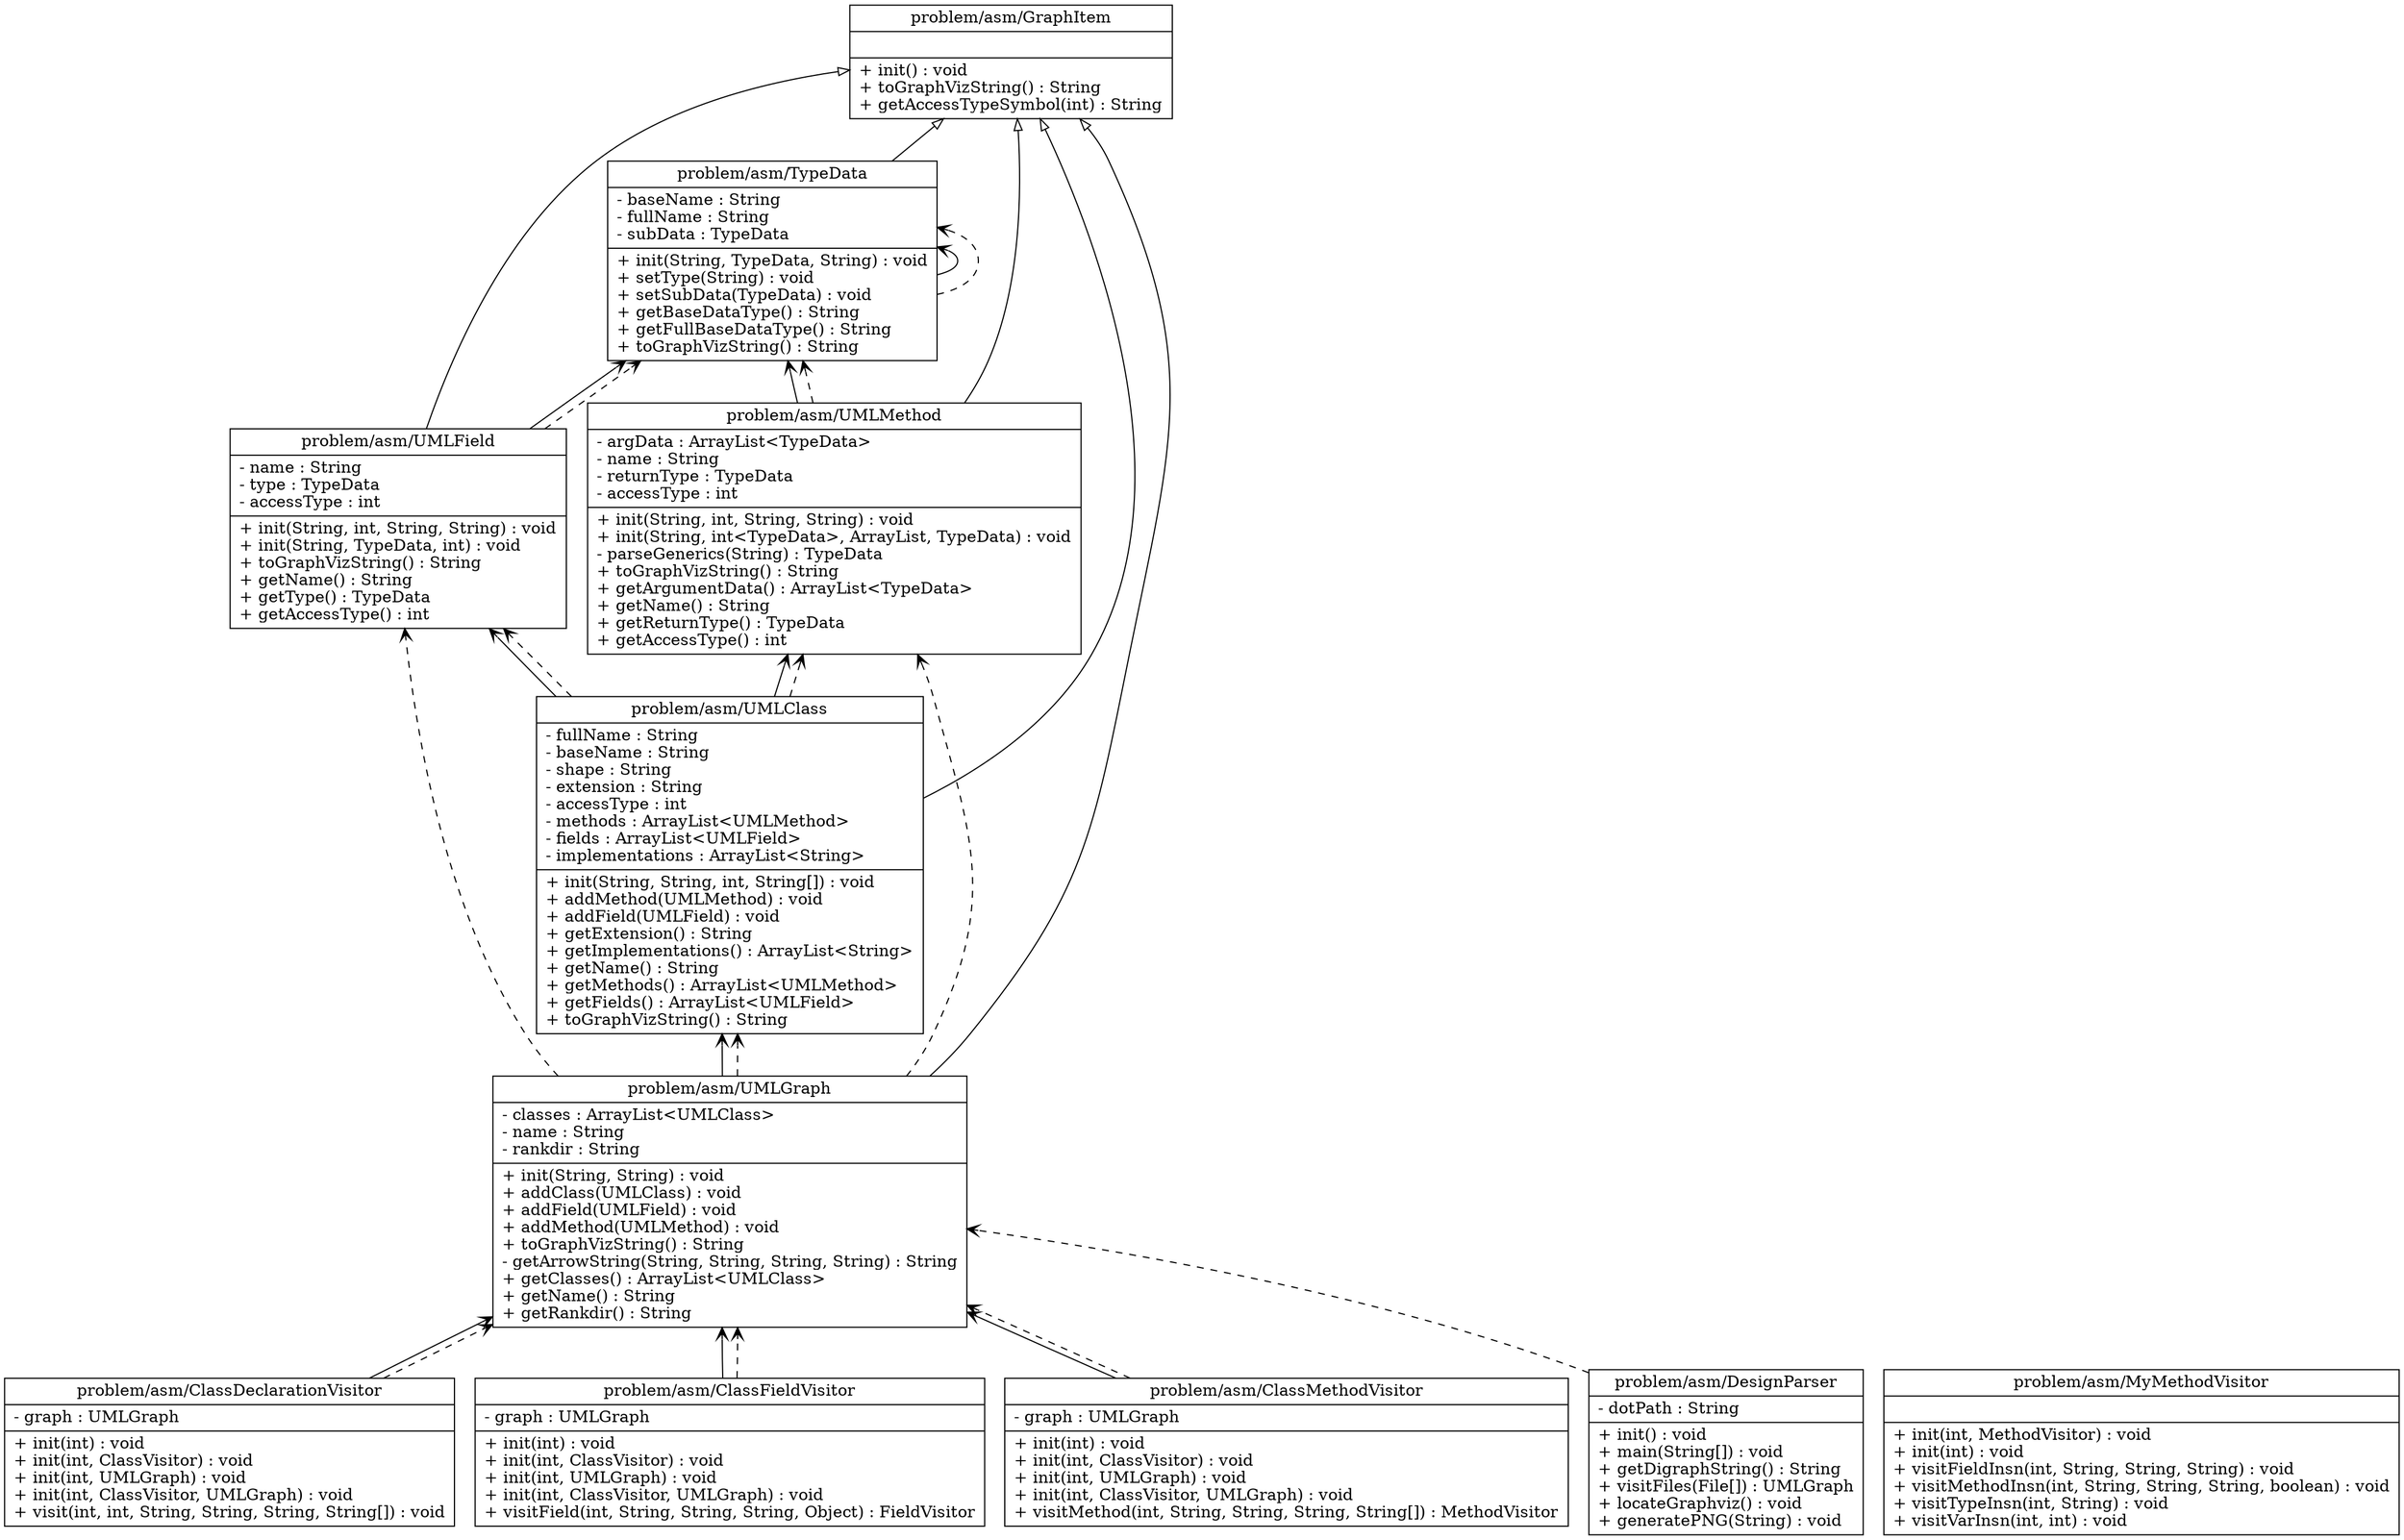 digraph "Test_UML"{
	rankdir = BT
	"problem/asm/ClassDeclarationVisitor" [
	shape = "record",
	label = "{problem/asm/ClassDeclarationVisitor|- graph : UMLGraph\l|+ init(int) : void\l+ init(int, ClassVisitor) : void\l+ init(int, UMLGraph) : void\l+ init(int, ClassVisitor, UMLGraph) : void\l+ visit(int, int, String, String, String, String[]) : void\l}"
];
	"problem/asm/ClassFieldVisitor" [
	shape = "record",
	label = "{problem/asm/ClassFieldVisitor|- graph : UMLGraph\l|+ init(int) : void\l+ init(int, ClassVisitor) : void\l+ init(int, UMLGraph) : void\l+ init(int, ClassVisitor, UMLGraph) : void\l+ visitField(int, String, String, String, Object) : FieldVisitor\l}"
];
	"problem/asm/ClassMethodVisitor" [
	shape = "record",
	label = "{problem/asm/ClassMethodVisitor|- graph : UMLGraph\l|+ init(int) : void\l+ init(int, ClassVisitor) : void\l+ init(int, UMLGraph) : void\l+ init(int, ClassVisitor, UMLGraph) : void\l+ visitMethod(int, String, String, String, String[]) : MethodVisitor\l}"
];
	"problem/asm/DesignParser" [
	shape = "record",
	label = "{problem/asm/DesignParser|- dotPath : String\l|+ init() : void\l+ main(String[]) : void\l+ getDigraphString() : String\l+ visitFiles(File[]) : UMLGraph\l+ locateGraphviz() : void\l+ generatePNG(String) : void\l}"
];
	"problem/asm/GraphItem" [
	shape = "record",
	label = "{problem/asm/GraphItem||+ init() : void\l+ toGraphVizString() : String\l+ getAccessTypeSymbol(int) : String\l}"
];
	"problem/asm/MyMethodVisitor" [
	shape = "record",
	label = "{problem/asm/MyMethodVisitor||+ init(int, MethodVisitor) : void\l+ init(int) : void\l+ visitFieldInsn(int, String, String, String) : void\l+ visitMethodInsn(int, String, String, String, boolean) : void\l+ visitTypeInsn(int, String) : void\l+ visitVarInsn(int, int) : void\l}"
];
	"problem/asm/TypeData" [
	shape = "record",
	label = "{problem/asm/TypeData|- baseName : String\l- fullName : String\l- subData : TypeData\l|+ init(String, TypeData, String) : void\l+ setType(String) : void\l+ setSubData(TypeData) : void\l+ getBaseDataType() : String\l+ getFullBaseDataType() : String\l+ toGraphVizString() : String\l}"
];
	"problem/asm/UMLClass" [
	shape = "record",
	label = "{problem/asm/UMLClass|- fullName : String\l- baseName : String\l- shape : String\l- extension : String\l- accessType : int\l- methods : ArrayList\<UMLMethod\>\l- fields : ArrayList\<UMLField\>\l- implementations : ArrayList\<String\>\l|+ init(String, String, int, String[]) : void\l+ addMethod(UMLMethod) : void\l+ addField(UMLField) : void\l+ getExtension() : String\l+ getImplementations() : ArrayList\<String\>\l+ getName() : String\l+ getMethods() : ArrayList\<UMLMethod\>\l+ getFields() : ArrayList\<UMLField\>\l+ toGraphVizString() : String\l}"
];
	"problem/asm/UMLField" [
	shape = "record",
	label = "{problem/asm/UMLField|- name : String\l- type : TypeData\l- accessType : int\l|+ init(String, int, String, String) : void\l+ init(String, TypeData, int) : void\l+ toGraphVizString() : String\l+ getName() : String\l+ getType() : TypeData\l+ getAccessType() : int\l}"
];
	"problem/asm/UMLGraph" [
	shape = "record",
	label = "{problem/asm/UMLGraph|- classes : ArrayList\<UMLClass\>\l- name : String\l- rankdir : String\l|+ init(String, String) : void\l+ addClass(UMLClass) : void\l+ addField(UMLField) : void\l+ addMethod(UMLMethod) : void\l+ toGraphVizString() : String\l- getArrowString(String, String, String, String) : String\l+ getClasses() : ArrayList\<UMLClass\>\l+ getName() : String\l+ getRankdir() : String\l}"
];
	"problem/asm/UMLMethod" [
	shape = "record",
	label = "{problem/asm/UMLMethod|- argData : ArrayList\<TypeData\>\l- name : String\l- returnType : TypeData\l- accessType : int\l|+ init(String, int, String, String) : void\l+ init(String, int\<TypeData\>, ArrayList, TypeData) : void\l- parseGenerics(String) : TypeData\l+ toGraphVizString() : String\l+ getArgumentData() : ArrayList\<TypeData\>\l+ getName() : String\l+ getReturnType() : TypeData\l+ getAccessType() : int\l}"
];
"problem/asm/ClassDeclarationVisitor" -> "problem/asm/UMLGraph" [arrowhead="vee", style="solid"];
"problem/asm/ClassDeclarationVisitor" -> "problem/asm/UMLGraph" [arrowhead="vee", style="dashed"];
"problem/asm/ClassFieldVisitor" -> "problem/asm/UMLGraph" [arrowhead="vee", style="solid"];
"problem/asm/ClassFieldVisitor" -> "problem/asm/UMLGraph" [arrowhead="vee", style="dashed"];
"problem/asm/ClassMethodVisitor" -> "problem/asm/UMLGraph" [arrowhead="vee", style="solid"];
"problem/asm/ClassMethodVisitor" -> "problem/asm/UMLGraph" [arrowhead="vee", style="dashed"];
"problem/asm/DesignParser" -> "problem/asm/UMLGraph" [arrowhead="vee", style="dashed"];
"problem/asm/TypeData" -> "problem/asm/GraphItem" [arrowhead="onormal", style=""];
"problem/asm/TypeData" -> "problem/asm/TypeData" [arrowhead="vee", style="solid"];
"problem/asm/TypeData" -> "problem/asm/TypeData" [arrowhead="vee", style="dashed"];
"problem/asm/UMLClass" -> "problem/asm/GraphItem" [arrowhead="onormal", style=""];
"problem/asm/UMLClass" -> "problem/asm/UMLField" [arrowhead="vee", style="solid"];
"problem/asm/UMLClass" -> "problem/asm/UMLField" [arrowhead="vee", style="dashed"];
"problem/asm/UMLClass" -> "problem/asm/UMLMethod" [arrowhead="vee", style="solid"];
"problem/asm/UMLClass" -> "problem/asm/UMLMethod" [arrowhead="vee", style="dashed"];
"problem/asm/UMLField" -> "problem/asm/GraphItem" [arrowhead="onormal", style=""];
"problem/asm/UMLField" -> "problem/asm/TypeData" [arrowhead="vee", style="solid"];
"problem/asm/UMLField" -> "problem/asm/TypeData" [arrowhead="vee", style="dashed"];
"problem/asm/UMLGraph" -> "problem/asm/GraphItem" [arrowhead="onormal", style=""];
"problem/asm/UMLGraph" -> "problem/asm/UMLClass" [arrowhead="vee", style="solid"];
"problem/asm/UMLGraph" -> "problem/asm/UMLClass" [arrowhead="vee", style="dashed"];
"problem/asm/UMLGraph" -> "problem/asm/UMLField" [arrowhead="vee", style="dashed"];
"problem/asm/UMLGraph" -> "problem/asm/UMLMethod" [arrowhead="vee", style="dashed"];
"problem/asm/UMLMethod" -> "problem/asm/GraphItem" [arrowhead="onormal", style=""];
"problem/asm/UMLMethod" -> "problem/asm/TypeData" [arrowhead="vee", style="solid"];
"problem/asm/UMLMethod" -> "problem/asm/TypeData" [arrowhead="vee", style="dashed"];

}
